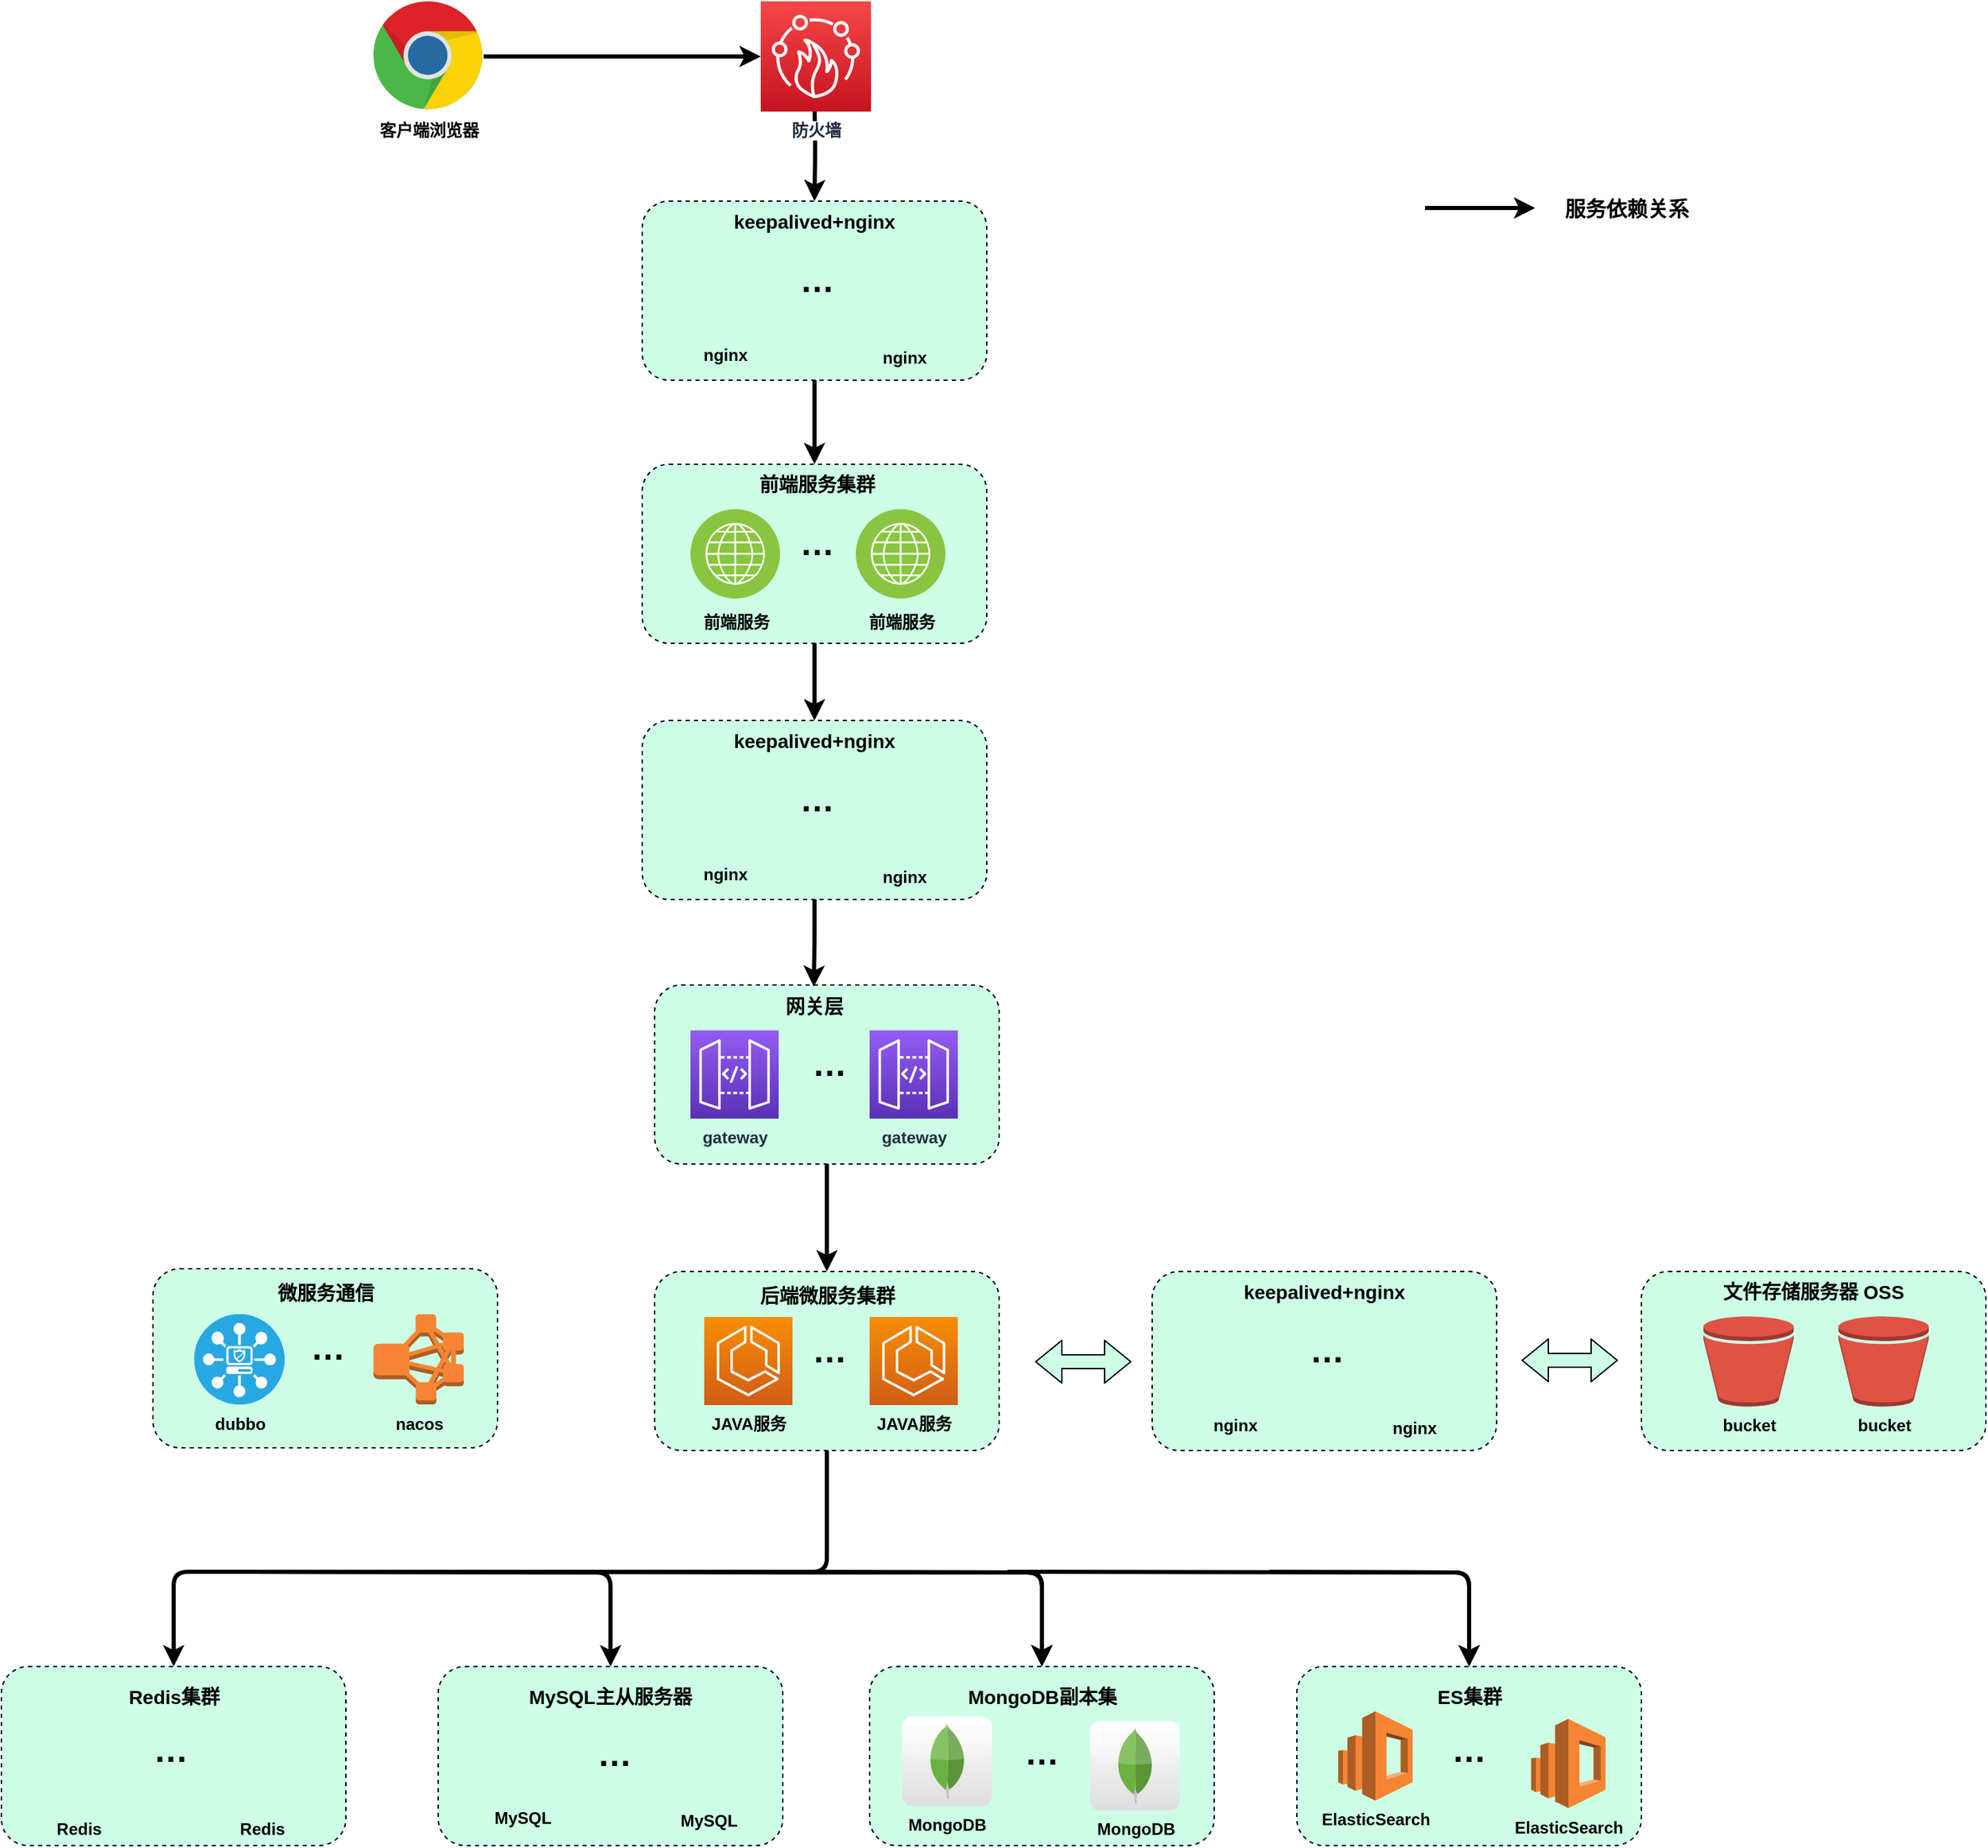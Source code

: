 <mxfile version="14.7.8" type="github">
  <diagram id="n0OsIZ7AkVCpwNTTr5zC" name="第 1 页">
    <mxGraphModel dx="1221" dy="615" grid="1" gridSize="10" guides="1" tooltips="1" connect="1" arrows="1" fold="1" page="0" pageScale="1" pageWidth="827" pageHeight="1169" math="0" shadow="0">
      <root>
        <mxCell id="0" />
        <mxCell id="1" parent="0" />
        <mxCell id="e40ZojxpMAdpVUB76Xx0-2" value="" style="rounded=1;whiteSpace=wrap;html=1;labelBackgroundColor=#ffffff;fontSize=12;dashed=1;fillColor=#CCFFE6;" vertex="1" parent="1">
          <mxGeometry x="1390" y="1012" width="250" height="130" as="geometry" />
        </mxCell>
        <mxCell id="e40ZojxpMAdpVUB76Xx0-4" value="" style="rounded=1;whiteSpace=wrap;html=1;labelBackgroundColor=#CCFFE6;fontSize=12;dashed=1;fillColor=#CCFFE6;" vertex="1" parent="1">
          <mxGeometry x="200" y="1298.7" width="250" height="130" as="geometry" />
        </mxCell>
        <mxCell id="e40ZojxpMAdpVUB76Xx0-5" value="" style="rounded=1;whiteSpace=wrap;html=1;labelBackgroundColor=#ffffff;fontSize=12;dashed=1;fillColor=#CCFFE6;" vertex="1" parent="1">
          <mxGeometry x="517" y="1298.7" width="250" height="130" as="geometry" />
        </mxCell>
        <mxCell id="e40ZojxpMAdpVUB76Xx0-6" value="" style="rounded=1;whiteSpace=wrap;html=1;labelBackgroundColor=#ffffff;fontSize=12;dashed=1;fillColor=#CCFFE6;" vertex="1" parent="1">
          <mxGeometry x="830" y="1298.7" width="250" height="130" as="geometry" />
        </mxCell>
        <mxCell id="e40ZojxpMAdpVUB76Xx0-7" value="" style="rounded=1;whiteSpace=wrap;html=1;labelBackgroundColor=#ffffff;fontSize=12;dashed=1;fillColor=#CCFFE6;" vertex="1" parent="1">
          <mxGeometry x="1140" y="1298.7" width="250" height="130" as="geometry" />
        </mxCell>
        <mxCell id="e40ZojxpMAdpVUB76Xx0-8" style="edgeStyle=orthogonalEdgeStyle;rounded=1;orthogonalLoop=1;jettySize=auto;html=1;entryX=0;entryY=0.5;entryDx=0;entryDy=0;entryPerimeter=0;strokeWidth=3;" edge="1" parent="1" source="e40ZojxpMAdpVUB76Xx0-9" target="e40ZojxpMAdpVUB76Xx0-11">
          <mxGeometry relative="1" as="geometry">
            <mxPoint x="760" y="120.3" as="targetPoint" />
          </mxGeometry>
        </mxCell>
        <mxCell id="e40ZojxpMAdpVUB76Xx0-9" value="&lt;b&gt;客户端浏览器&lt;/b&gt;" style="dashed=0;outlineConnect=0;html=1;align=center;labelPosition=center;verticalLabelPosition=bottom;verticalAlign=top;shape=mxgraph.weblogos.chrome" vertex="1" parent="1">
          <mxGeometry x="470" y="90" width="80" height="80" as="geometry" />
        </mxCell>
        <mxCell id="e40ZojxpMAdpVUB76Xx0-10" style="edgeStyle=orthogonalEdgeStyle;rounded=1;orthogonalLoop=1;jettySize=auto;html=1;strokeWidth=3;entryX=0.5;entryY=0;entryDx=0;entryDy=0;" edge="1" parent="1" target="e40ZojxpMAdpVUB76Xx0-46">
          <mxGeometry relative="1" as="geometry">
            <mxPoint x="790" y="160.3" as="sourcePoint" />
          </mxGeometry>
        </mxCell>
        <mxCell id="e40ZojxpMAdpVUB76Xx0-11" value="&lt;b&gt;防火墙&lt;/b&gt;" style="points=[[0,0,0],[0.25,0,0],[0.5,0,0],[0.75,0,0],[1,0,0],[0,1,0],[0.25,1,0],[0.5,1,0],[0.75,1,0],[1,1,0],[0,0.25,0],[0,0.5,0],[0,0.75,0],[1,0.25,0],[1,0.5,0],[1,0.75,0]];outlineConnect=0;fontColor=#232F3E;gradientColor=#F54749;gradientDirection=north;fillColor=#C7131F;strokeColor=#ffffff;dashed=0;verticalLabelPosition=bottom;verticalAlign=top;align=center;html=1;fontSize=12;fontStyle=0;aspect=fixed;shape=mxgraph.aws4.resourceIcon;resIcon=mxgraph.aws4.firewall_manager;labelBackgroundColor=#ffffff;" vertex="1" parent="1">
          <mxGeometry x="751" y="90" width="80" height="80" as="geometry" />
        </mxCell>
        <mxCell id="e40ZojxpMAdpVUB76Xx0-12" style="edgeStyle=orthogonalEdgeStyle;rounded=1;orthogonalLoop=1;jettySize=auto;html=1;exitX=0.5;exitY=1;exitDx=0;exitDy=0;exitPerimeter=0;entryX=0.5;entryY=0;entryDx=0;entryDy=0;strokeWidth=3;fontSize=12;" edge="1" parent="1" target="e40ZojxpMAdpVUB76Xx0-5">
          <mxGeometry relative="1" as="geometry">
            <mxPoint x="380" y="1230.0" as="sourcePoint" />
          </mxGeometry>
        </mxCell>
        <mxCell id="e40ZojxpMAdpVUB76Xx0-13" style="edgeStyle=orthogonalEdgeStyle;rounded=1;orthogonalLoop=1;jettySize=auto;html=1;exitX=0.5;exitY=1;exitDx=0;exitDy=0;exitPerimeter=0;entryX=0.5;entryY=0;entryDx=0;entryDy=0;strokeWidth=3;fontSize=12;" edge="1" parent="1" target="e40ZojxpMAdpVUB76Xx0-6">
          <mxGeometry relative="1" as="geometry">
            <mxPoint x="380" y="1230.0" as="sourcePoint" />
          </mxGeometry>
        </mxCell>
        <mxCell id="e40ZojxpMAdpVUB76Xx0-14" style="edgeStyle=orthogonalEdgeStyle;rounded=1;orthogonalLoop=1;jettySize=auto;html=1;exitX=0.5;exitY=1;exitDx=0;exitDy=0;exitPerimeter=0;entryX=0.5;entryY=0;entryDx=0;entryDy=0;strokeWidth=3;fontSize=12;" edge="1" parent="1" target="e40ZojxpMAdpVUB76Xx0-6">
          <mxGeometry relative="1" as="geometry">
            <mxPoint x="560" y="1230.0" as="sourcePoint" />
          </mxGeometry>
        </mxCell>
        <mxCell id="e40ZojxpMAdpVUB76Xx0-15" style="edgeStyle=orthogonalEdgeStyle;rounded=1;orthogonalLoop=1;jettySize=auto;html=1;exitX=0.5;exitY=1;exitDx=0;exitDy=0;exitPerimeter=0;entryX=0.5;entryY=0;entryDx=0;entryDy=0;strokeWidth=3;fontSize=12;" edge="1" parent="1" target="e40ZojxpMAdpVUB76Xx0-6">
          <mxGeometry relative="1" as="geometry">
            <mxPoint x="750" y="1230.0" as="sourcePoint" />
          </mxGeometry>
        </mxCell>
        <mxCell id="e40ZojxpMAdpVUB76Xx0-16" style="edgeStyle=orthogonalEdgeStyle;rounded=1;orthogonalLoop=1;jettySize=auto;html=1;exitX=0.5;exitY=1;exitDx=0;exitDy=0;exitPerimeter=0;entryX=0.5;entryY=0;entryDx=0;entryDy=0;strokeWidth=3;fontSize=12;" edge="1" parent="1" target="e40ZojxpMAdpVUB76Xx0-7">
          <mxGeometry relative="1" as="geometry">
            <mxPoint x="930" y="1230.0" as="sourcePoint" />
          </mxGeometry>
        </mxCell>
        <mxCell id="e40ZojxpMAdpVUB76Xx0-17" style="edgeStyle=orthogonalEdgeStyle;rounded=1;orthogonalLoop=1;jettySize=auto;html=1;exitX=0.5;exitY=1;exitDx=0;exitDy=0;exitPerimeter=0;entryX=0.5;entryY=0;entryDx=0;entryDy=0;strokeWidth=3;fontSize=12;" edge="1" parent="1" target="e40ZojxpMAdpVUB76Xx0-7">
          <mxGeometry relative="1" as="geometry">
            <mxPoint x="1120" y="1230.0" as="sourcePoint" />
          </mxGeometry>
        </mxCell>
        <mxCell id="e40ZojxpMAdpVUB76Xx0-18" value="Redis" style="shape=image;html=1;verticalAlign=top;verticalLabelPosition=bottom;labelBackgroundColor=none;imageAspect=0;aspect=fixed;image=https://cdn4.iconfinder.com/data/icons/redis-2/1451/Untitled-2-128.png;fontSize=12;fontStyle=1" vertex="1" parent="1">
          <mxGeometry x="222" y="1334.4" width="68.3" height="68.3" as="geometry" />
        </mxCell>
        <mxCell id="e40ZojxpMAdpVUB76Xx0-22" value="&lt;b&gt;MongoDB&lt;/b&gt;" style="dashed=0;outlineConnect=0;html=1;align=center;labelPosition=center;verticalLabelPosition=bottom;verticalAlign=top;shape=mxgraph.webicons.mongodb;gradientColor=#DFDEDE;labelBackgroundColor=none;fontSize=12;" vertex="1" parent="1">
          <mxGeometry x="853.7" y="1335" width="65" height="65" as="geometry" />
        </mxCell>
        <mxCell id="e40ZojxpMAdpVUB76Xx0-24" value="&lt;b style=&quot;font-size: 12px;&quot;&gt;ElasticSearch&lt;/b&gt;" style="outlineConnect=0;dashed=0;verticalLabelPosition=bottom;verticalAlign=top;align=center;html=1;shape=mxgraph.aws3.elasticsearch_service;fillColor=#F58534;gradientColor=none;labelBackgroundColor=none;fontSize=12;" vertex="1" parent="1">
          <mxGeometry x="1170" y="1331.3" width="54" height="64.8" as="geometry" />
        </mxCell>
        <mxCell id="e40ZojxpMAdpVUB76Xx0-26" style="edgeStyle=orthogonalEdgeStyle;rounded=1;orthogonalLoop=1;jettySize=auto;html=1;strokeWidth=3;fontSize=13;" edge="1" parent="1">
          <mxGeometry relative="1" as="geometry">
            <mxPoint x="1233" y="240" as="sourcePoint" />
            <mxPoint x="1313" y="240" as="targetPoint" />
          </mxGeometry>
        </mxCell>
        <mxCell id="e40ZojxpMAdpVUB76Xx0-27" value="服务依赖关系" style="text;html=1;strokeColor=none;fillColor=none;align=center;verticalAlign=middle;whiteSpace=wrap;rounded=0;dashed=1;labelBackgroundColor=#ffffff;fontSize=15;fontStyle=1" vertex="1" parent="1">
          <mxGeometry x="1329" y="230" width="101" height="20" as="geometry" />
        </mxCell>
        <mxCell id="e40ZojxpMAdpVUB76Xx0-31" value="…" style="text;html=1;strokeColor=none;fillColor=none;align=center;verticalAlign=middle;whiteSpace=wrap;rounded=0;dashed=1;labelBackgroundColor=none;fontSize=25;fontStyle=1" vertex="1" parent="1">
          <mxGeometry x="1245" y="1348.2" width="40" height="20" as="geometry" />
        </mxCell>
        <mxCell id="e40ZojxpMAdpVUB76Xx0-32" value="…" style="text;html=1;strokeColor=none;fillColor=none;align=center;verticalAlign=middle;whiteSpace=wrap;rounded=0;dashed=1;labelBackgroundColor=none;fontSize=25;fontStyle=1" vertex="1" parent="1">
          <mxGeometry x="935" y="1349.7" width="40" height="20" as="geometry" />
        </mxCell>
        <mxCell id="e40ZojxpMAdpVUB76Xx0-33" value="…" style="text;html=1;strokeColor=none;fillColor=none;align=center;verticalAlign=middle;whiteSpace=wrap;rounded=0;dashed=1;labelBackgroundColor=none;fontSize=25;fontStyle=1" vertex="1" parent="1">
          <mxGeometry x="625" y="1350.7" width="40" height="20" as="geometry" />
        </mxCell>
        <mxCell id="e40ZojxpMAdpVUB76Xx0-34" value="…" style="text;html=1;strokeColor=none;fillColor=none;align=center;verticalAlign=middle;whiteSpace=wrap;rounded=0;dashed=1;labelBackgroundColor=none;fontSize=25;fontStyle=1" vertex="1" parent="1">
          <mxGeometry x="303" y="1347.7" width="40" height="20" as="geometry" />
        </mxCell>
        <mxCell id="e40ZojxpMAdpVUB76Xx0-37" value="文件存储服务器 OSS" style="text;html=1;strokeColor=none;fillColor=none;align=center;verticalAlign=middle;whiteSpace=wrap;rounded=0;dashed=1;labelBackgroundColor=none;fontSize=14;fontStyle=1" vertex="1" parent="1">
          <mxGeometry x="1405" y="1017" width="220" height="20" as="geometry" />
        </mxCell>
        <mxCell id="e40ZojxpMAdpVUB76Xx0-38" value="" style="shape=flexArrow;endArrow=classic;startArrow=classic;html=1;strokeWidth=1;fontSize=14;shadow=0;sketch=0;fillColor=#CCFFE6;" edge="1" parent="1">
          <mxGeometry width="50" height="50" relative="1" as="geometry">
            <mxPoint x="950" y="1077.5" as="sourcePoint" />
            <mxPoint x="1020" y="1077.5" as="targetPoint" />
          </mxGeometry>
        </mxCell>
        <mxCell id="e40ZojxpMAdpVUB76Xx0-39" value="" style="shape=flexArrow;endArrow=classic;startArrow=classic;html=1;strokeWidth=1;fontSize=14;shadow=0;sketch=0;fillColor=#CCFFE6;" edge="1" parent="1">
          <mxGeometry width="50" height="50" relative="1" as="geometry">
            <mxPoint x="1303" y="1076.5" as="sourcePoint" />
            <mxPoint x="1373" y="1076.5" as="targetPoint" />
          </mxGeometry>
        </mxCell>
        <mxCell id="e40ZojxpMAdpVUB76Xx0-45" value="" style="group" vertex="1" connectable="0" parent="1">
          <mxGeometry x="665" y="235" width="250" height="130" as="geometry" />
        </mxCell>
        <mxCell id="e40ZojxpMAdpVUB76Xx0-46" value="" style="rounded=1;whiteSpace=wrap;html=1;labelBackgroundColor=#ffffff;fontSize=12;dashed=1;fillColor=#CCFFE6;" vertex="1" parent="e40ZojxpMAdpVUB76Xx0-45">
          <mxGeometry width="250" height="130" as="geometry" />
        </mxCell>
        <mxCell id="e40ZojxpMAdpVUB76Xx0-47" value="nginx" style="shape=image;html=1;verticalAlign=top;verticalLabelPosition=bottom;labelBackgroundColor=none;imageAspect=0;aspect=fixed;image=https://cdn4.iconfinder.com/data/icons/logos-brands-5/24/nginx-128.png;dashed=1;fillColor=#CCFFE6;fontSize=12;fontStyle=1" vertex="1" parent="e40ZojxpMAdpVUB76Xx0-45">
          <mxGeometry x="25" y="28.15" width="69.7" height="69.7" as="geometry" />
        </mxCell>
        <mxCell id="e40ZojxpMAdpVUB76Xx0-49" value="…" style="text;html=1;strokeColor=none;fillColor=none;align=center;verticalAlign=middle;whiteSpace=wrap;rounded=0;dashed=1;labelBackgroundColor=none;fontSize=25;fontStyle=1" vertex="1" parent="e40ZojxpMAdpVUB76Xx0-45">
          <mxGeometry x="107" y="46" width="40" height="20" as="geometry" />
        </mxCell>
        <mxCell id="e40ZojxpMAdpVUB76Xx0-61" value="&lt;b&gt;&lt;font style=&quot;font-size: 14px&quot;&gt;keepalived+nginx&lt;/font&gt;&lt;/b&gt;" style="text;html=1;strokeColor=none;fillColor=none;align=center;verticalAlign=middle;whiteSpace=wrap;rounded=0;" vertex="1" parent="e40ZojxpMAdpVUB76Xx0-45">
          <mxGeometry x="65" y="5" width="120" height="20" as="geometry" />
        </mxCell>
        <mxCell id="e40ZojxpMAdpVUB76Xx0-90" value="nginx" style="shape=image;html=1;verticalAlign=top;verticalLabelPosition=bottom;labelBackgroundColor=none;imageAspect=0;aspect=fixed;image=https://cdn4.iconfinder.com/data/icons/logos-brands-5/24/nginx-128.png;dashed=1;fillColor=#CCFFE6;fontSize=12;fontStyle=1" vertex="1" parent="e40ZojxpMAdpVUB76Xx0-45">
          <mxGeometry x="155" y="30.15" width="69.7" height="69.7" as="geometry" />
        </mxCell>
        <mxCell id="e40ZojxpMAdpVUB76Xx0-50" value="" style="group;labelBackgroundColor=none;" vertex="1" connectable="0" parent="1">
          <mxGeometry x="665" y="426" width="250" height="130" as="geometry" />
        </mxCell>
        <mxCell id="e40ZojxpMAdpVUB76Xx0-51" value="" style="rounded=1;whiteSpace=wrap;html=1;labelBackgroundColor=#ffffff;fontSize=12;dashed=1;fillColor=#CCFFE6;" vertex="1" parent="e40ZojxpMAdpVUB76Xx0-50">
          <mxGeometry width="250" height="130" as="geometry" />
        </mxCell>
        <mxCell id="e40ZojxpMAdpVUB76Xx0-52" value="…" style="text;html=1;strokeColor=none;fillColor=none;align=center;verticalAlign=middle;whiteSpace=wrap;rounded=0;dashed=1;labelBackgroundColor=none;fontSize=25;fontStyle=1" vertex="1" parent="e40ZojxpMAdpVUB76Xx0-50">
          <mxGeometry x="107" y="46" width="40" height="20" as="geometry" />
        </mxCell>
        <mxCell id="e40ZojxpMAdpVUB76Xx0-53" value="&lt;b&gt;&lt;font color=&quot;#000000&quot; style=&quot;background-color: rgb(204 , 255 , 230)&quot;&gt;前端服务&lt;/font&gt;&lt;/b&gt;" style="aspect=fixed;perimeter=ellipsePerimeter;html=1;align=center;shadow=0;dashed=0;fontColor=#4277BB;labelBackgroundColor=none;fontSize=12;spacingTop=3;image;image=img/lib/ibm/infrastructure/channels.svg;" vertex="1" parent="e40ZojxpMAdpVUB76Xx0-50">
          <mxGeometry x="35" y="32.5" width="65" height="65" as="geometry" />
        </mxCell>
        <mxCell id="e40ZojxpMAdpVUB76Xx0-80" value="&lt;b&gt;&lt;font style=&quot;font-size: 14px&quot;&gt;前端服务集群&lt;/font&gt;&lt;/b&gt;" style="text;html=1;strokeColor=none;fillColor=none;align=center;verticalAlign=middle;whiteSpace=wrap;rounded=0;" vertex="1" parent="e40ZojxpMAdpVUB76Xx0-50">
          <mxGeometry x="77" y="5" width="100" height="20" as="geometry" />
        </mxCell>
        <mxCell id="e40ZojxpMAdpVUB76Xx0-104" value="&lt;b&gt;&lt;font color=&quot;#000000&quot; style=&quot;background-color: rgb(204 , 255 , 230)&quot;&gt;前端服务&lt;/font&gt;&lt;/b&gt;" style="aspect=fixed;perimeter=ellipsePerimeter;html=1;align=center;shadow=0;dashed=0;fontColor=#4277BB;labelBackgroundColor=none;fontSize=12;spacingTop=3;image;image=img/lib/ibm/infrastructure/channels.svg;" vertex="1" parent="e40ZojxpMAdpVUB76Xx0-50">
          <mxGeometry x="155" y="32.5" width="65" height="65" as="geometry" />
        </mxCell>
        <mxCell id="e40ZojxpMAdpVUB76Xx0-55" value="" style="group" vertex="1" connectable="0" parent="1">
          <mxGeometry x="674" y="804" width="250" height="130" as="geometry" />
        </mxCell>
        <mxCell id="e40ZojxpMAdpVUB76Xx0-56" value="" style="rounded=1;whiteSpace=wrap;html=1;labelBackgroundColor=#ffffff;fontSize=12;dashed=1;fillColor=#CCFFE6;" vertex="1" parent="e40ZojxpMAdpVUB76Xx0-55">
          <mxGeometry width="250" height="130" as="geometry" />
        </mxCell>
        <mxCell id="e40ZojxpMAdpVUB76Xx0-57" value="…" style="text;html=1;strokeColor=none;fillColor=none;align=center;verticalAlign=middle;whiteSpace=wrap;rounded=0;dashed=1;labelBackgroundColor=none;fontSize=25;fontStyle=1" vertex="1" parent="e40ZojxpMAdpVUB76Xx0-55">
          <mxGeometry x="107" y="46" width="40" height="20" as="geometry" />
        </mxCell>
        <mxCell id="e40ZojxpMAdpVUB76Xx0-58" value="gateway" style="points=[[0,0,0],[0.25,0,0],[0.5,0,0],[0.75,0,0],[1,0,0],[0,1,0],[0.25,1,0],[0.5,1,0],[0.75,1,0],[1,1,0],[0,0.25,0],[0,0.5,0],[0,0.75,0],[1,0.25,0],[1,0.5,0],[1,0.75,0]];outlineConnect=0;fontColor=#232F3E;gradientColor=#945DF2;gradientDirection=north;fillColor=#5A30B5;strokeColor=#ffffff;dashed=0;verticalLabelPosition=bottom;verticalAlign=top;align=center;html=1;fontSize=12;fontStyle=1;aspect=fixed;shape=mxgraph.aws4.resourceIcon;resIcon=mxgraph.aws4.api_gateway;labelBorderColor=none;labelBackgroundColor=none;" vertex="1" parent="e40ZojxpMAdpVUB76Xx0-55">
          <mxGeometry x="26" y="33" width="64" height="64" as="geometry" />
        </mxCell>
        <mxCell id="e40ZojxpMAdpVUB76Xx0-105" value="gateway" style="points=[[0,0,0],[0.25,0,0],[0.5,0,0],[0.75,0,0],[1,0,0],[0,1,0],[0.25,1,0],[0.5,1,0],[0.75,1,0],[1,1,0],[0,0.25,0],[0,0.5,0],[0,0.75,0],[1,0.25,0],[1,0.5,0],[1,0.75,0]];outlineConnect=0;fontColor=#232F3E;gradientColor=#945DF2;gradientDirection=north;fillColor=#5A30B5;strokeColor=#ffffff;dashed=0;verticalLabelPosition=bottom;verticalAlign=top;align=center;html=1;fontSize=12;fontStyle=1;aspect=fixed;shape=mxgraph.aws4.resourceIcon;resIcon=mxgraph.aws4.api_gateway;labelBorderColor=none;labelBackgroundColor=none;" vertex="1" parent="e40ZojxpMAdpVUB76Xx0-55">
          <mxGeometry x="156" y="33" width="64" height="64" as="geometry" />
        </mxCell>
        <mxCell id="e40ZojxpMAdpVUB76Xx0-60" style="edgeStyle=orthogonalEdgeStyle;rounded=1;orthogonalLoop=1;jettySize=auto;html=1;strokeWidth=3;entryX=0.5;entryY=0;entryDx=0;entryDy=0;exitX=0.5;exitY=1;exitDx=0;exitDy=0;" edge="1" parent="1" source="e40ZojxpMAdpVUB76Xx0-46" target="e40ZojxpMAdpVUB76Xx0-51">
          <mxGeometry relative="1" as="geometry">
            <mxPoint x="800" y="170.3" as="sourcePoint" />
            <mxPoint x="800" y="245" as="targetPoint" />
          </mxGeometry>
        </mxCell>
        <mxCell id="e40ZojxpMAdpVUB76Xx0-68" style="edgeStyle=orthogonalEdgeStyle;rounded=1;orthogonalLoop=1;jettySize=auto;html=1;strokeWidth=3;entryX=0.5;entryY=0;entryDx=0;entryDy=0;exitX=0.5;exitY=1;exitDx=0;exitDy=0;" edge="1" parent="1" source="e40ZojxpMAdpVUB76Xx0-51" target="e40ZojxpMAdpVUB76Xx0-92">
          <mxGeometry relative="1" as="geometry">
            <mxPoint x="800" y="361" as="sourcePoint" />
            <mxPoint x="790" y="614" as="targetPoint" />
          </mxGeometry>
        </mxCell>
        <mxCell id="e40ZojxpMAdpVUB76Xx0-69" style="edgeStyle=orthogonalEdgeStyle;rounded=1;orthogonalLoop=1;jettySize=auto;html=1;strokeWidth=3;entryX=0.462;entryY=0.01;entryDx=0;entryDy=0;exitX=0.5;exitY=1;exitDx=0;exitDy=0;entryPerimeter=0;" edge="1" parent="1" source="e40ZojxpMAdpVUB76Xx0-92" target="e40ZojxpMAdpVUB76Xx0-56">
          <mxGeometry relative="1" as="geometry">
            <mxPoint x="790" y="744.0" as="sourcePoint" />
            <mxPoint x="800" y="624" as="targetPoint" />
          </mxGeometry>
        </mxCell>
        <mxCell id="e40ZojxpMAdpVUB76Xx0-70" value="&lt;b&gt;&lt;font style=&quot;font-size: 14px&quot;&gt;网关层&lt;/font&gt;&lt;/b&gt;" style="text;html=1;strokeColor=none;fillColor=none;align=center;verticalAlign=middle;whiteSpace=wrap;rounded=0;" vertex="1" parent="1">
          <mxGeometry x="740" y="810" width="100" height="20" as="geometry" />
        </mxCell>
        <mxCell id="e40ZojxpMAdpVUB76Xx0-71" value="" style="group" vertex="1" connectable="0" parent="1">
          <mxGeometry x="674" y="1012" width="250" height="130" as="geometry" />
        </mxCell>
        <mxCell id="e40ZojxpMAdpVUB76Xx0-72" value="" style="rounded=1;whiteSpace=wrap;html=1;labelBackgroundColor=#ffffff;fontSize=12;dashed=1;fillColor=#CCFFE6;" vertex="1" parent="e40ZojxpMAdpVUB76Xx0-71">
          <mxGeometry width="250" height="130" as="geometry" />
        </mxCell>
        <mxCell id="e40ZojxpMAdpVUB76Xx0-73" value="…" style="text;html=1;strokeColor=none;fillColor=none;align=center;verticalAlign=middle;whiteSpace=wrap;rounded=0;dashed=1;labelBackgroundColor=none;fontSize=25;fontStyle=1" vertex="1" parent="e40ZojxpMAdpVUB76Xx0-71">
          <mxGeometry x="107" y="46" width="40" height="20" as="geometry" />
        </mxCell>
        <mxCell id="e40ZojxpMAdpVUB76Xx0-74" value="&lt;b&gt;&lt;font color=&quot;#000000&quot;&gt;JAVA服务&lt;/font&gt;&lt;/b&gt;" style="points=[[0,0,0],[0.25,0,0],[0.5,0,0],[0.75,0,0],[1,0,0],[0,1,0],[0.25,1,0],[0.5,1,0],[0.75,1,0],[1,1,0],[0,0.25,0],[0,0.5,0],[0,0.75,0],[1,0.25,0],[1,0.5,0],[1,0.75,0]];outlineConnect=0;fontColor=#232F3E;gradientColor=#F78E04;gradientDirection=north;fillColor=#D05C17;strokeColor=#ffffff;dashed=0;verticalLabelPosition=bottom;verticalAlign=top;align=center;html=1;fontSize=12;fontStyle=0;aspect=fixed;shape=mxgraph.aws4.resourceIcon;resIcon=mxgraph.aws4.ecs;labelBackgroundColor=none;" vertex="1" parent="e40ZojxpMAdpVUB76Xx0-71">
          <mxGeometry x="36" y="33" width="64" height="64" as="geometry" />
        </mxCell>
        <mxCell id="e40ZojxpMAdpVUB76Xx0-76" value="&lt;b&gt;&lt;font style=&quot;font-size: 14px&quot;&gt;后端微服务集群&lt;/font&gt;&lt;/b&gt;" style="text;html=1;strokeColor=none;fillColor=none;align=center;verticalAlign=middle;whiteSpace=wrap;rounded=0;" vertex="1" parent="e40ZojxpMAdpVUB76Xx0-71">
          <mxGeometry x="67.5" y="8" width="115" height="20" as="geometry" />
        </mxCell>
        <mxCell id="e40ZojxpMAdpVUB76Xx0-107" value="&lt;b&gt;&lt;font color=&quot;#000000&quot;&gt;JAVA服务&lt;/font&gt;&lt;/b&gt;" style="points=[[0,0,0],[0.25,0,0],[0.5,0,0],[0.75,0,0],[1,0,0],[0,1,0],[0.25,1,0],[0.5,1,0],[0.75,1,0],[1,1,0],[0,0.25,0],[0,0.5,0],[0,0.75,0],[1,0.25,0],[1,0.5,0],[1,0.75,0]];outlineConnect=0;fontColor=#232F3E;gradientColor=#F78E04;gradientDirection=north;fillColor=#D05C17;strokeColor=#ffffff;dashed=0;verticalLabelPosition=bottom;verticalAlign=top;align=center;html=1;fontSize=12;fontStyle=0;aspect=fixed;shape=mxgraph.aws4.resourceIcon;resIcon=mxgraph.aws4.ecs;labelBackgroundColor=none;" vertex="1" parent="e40ZojxpMAdpVUB76Xx0-71">
          <mxGeometry x="156" y="33" width="64" height="64" as="geometry" />
        </mxCell>
        <mxCell id="e40ZojxpMAdpVUB76Xx0-78" style="edgeStyle=orthogonalEdgeStyle;rounded=1;orthogonalLoop=1;jettySize=auto;html=1;strokeWidth=3;entryX=0.5;entryY=0;entryDx=0;entryDy=0;exitX=0.5;exitY=1;exitDx=0;exitDy=0;" edge="1" parent="1" source="e40ZojxpMAdpVUB76Xx0-56" target="e40ZojxpMAdpVUB76Xx0-72">
          <mxGeometry relative="1" as="geometry">
            <mxPoint x="800" y="754.0" as="sourcePoint" />
            <mxPoint x="799.5" y="815.3" as="targetPoint" />
          </mxGeometry>
        </mxCell>
        <mxCell id="e40ZojxpMAdpVUB76Xx0-79" style="edgeStyle=orthogonalEdgeStyle;rounded=1;orthogonalLoop=1;jettySize=auto;html=1;strokeWidth=3;exitX=0.5;exitY=1;exitDx=0;exitDy=0;entryX=0.5;entryY=0;entryDx=0;entryDy=0;" edge="1" parent="1" source="e40ZojxpMAdpVUB76Xx0-72" target="e40ZojxpMAdpVUB76Xx0-4">
          <mxGeometry relative="1" as="geometry">
            <mxPoint x="809" y="944.0" as="sourcePoint" />
            <mxPoint x="310" y="1200" as="targetPoint" />
            <Array as="points">
              <mxPoint x="799" y="1230" />
              <mxPoint x="325" y="1230" />
            </Array>
          </mxGeometry>
        </mxCell>
        <mxCell id="e40ZojxpMAdpVUB76Xx0-81" value="&lt;b&gt;bucket&lt;/b&gt;" style="outlineConnect=0;dashed=0;verticalLabelPosition=bottom;verticalAlign=top;align=center;html=1;shape=mxgraph.aws3.bucket;fillColor=#E05243;gradientColor=none;" vertex="1" parent="1">
          <mxGeometry x="1435" y="1044.5" width="65.5" height="65.5" as="geometry" />
        </mxCell>
        <mxCell id="e40ZojxpMAdpVUB76Xx0-84" value="&lt;b&gt;bucket&lt;/b&gt;" style="outlineConnect=0;dashed=0;verticalLabelPosition=bottom;verticalAlign=top;align=center;html=1;shape=mxgraph.aws3.bucket;fillColor=#E05243;gradientColor=none;" vertex="1" parent="1">
          <mxGeometry x="1533" y="1044.5" width="65.5" height="65.5" as="geometry" />
        </mxCell>
        <mxCell id="e40ZojxpMAdpVUB76Xx0-91" value="" style="group" vertex="1" connectable="0" parent="1">
          <mxGeometry x="665" y="612" width="250" height="130" as="geometry" />
        </mxCell>
        <mxCell id="e40ZojxpMAdpVUB76Xx0-92" value="" style="rounded=1;whiteSpace=wrap;html=1;labelBackgroundColor=#ffffff;fontSize=12;dashed=1;fillColor=#CCFFE6;" vertex="1" parent="e40ZojxpMAdpVUB76Xx0-91">
          <mxGeometry width="250" height="130" as="geometry" />
        </mxCell>
        <mxCell id="e40ZojxpMAdpVUB76Xx0-93" value="nginx" style="shape=image;html=1;verticalAlign=top;verticalLabelPosition=bottom;labelBackgroundColor=none;imageAspect=0;aspect=fixed;image=https://cdn4.iconfinder.com/data/icons/logos-brands-5/24/nginx-128.png;dashed=1;fillColor=#CCFFE6;fontSize=12;fontStyle=1" vertex="1" parent="e40ZojxpMAdpVUB76Xx0-91">
          <mxGeometry x="25" y="28.15" width="69.7" height="69.7" as="geometry" />
        </mxCell>
        <mxCell id="e40ZojxpMAdpVUB76Xx0-94" value="…" style="text;html=1;strokeColor=none;fillColor=none;align=center;verticalAlign=middle;whiteSpace=wrap;rounded=0;dashed=1;labelBackgroundColor=none;fontSize=25;fontStyle=1" vertex="1" parent="e40ZojxpMAdpVUB76Xx0-91">
          <mxGeometry x="107" y="46" width="40" height="20" as="geometry" />
        </mxCell>
        <mxCell id="e40ZojxpMAdpVUB76Xx0-95" value="&lt;b&gt;&lt;font style=&quot;font-size: 14px&quot;&gt;keepalived+nginx&lt;/font&gt;&lt;/b&gt;" style="text;html=1;strokeColor=none;fillColor=none;align=center;verticalAlign=middle;whiteSpace=wrap;rounded=0;" vertex="1" parent="e40ZojxpMAdpVUB76Xx0-91">
          <mxGeometry x="65" y="5" width="120" height="20" as="geometry" />
        </mxCell>
        <mxCell id="e40ZojxpMAdpVUB76Xx0-96" value="nginx" style="shape=image;html=1;verticalAlign=top;verticalLabelPosition=bottom;labelBackgroundColor=none;imageAspect=0;aspect=fixed;image=https://cdn4.iconfinder.com/data/icons/logos-brands-5/24/nginx-128.png;dashed=1;fillColor=#CCFFE6;fontSize=12;fontStyle=1" vertex="1" parent="e40ZojxpMAdpVUB76Xx0-91">
          <mxGeometry x="155" y="30.15" width="69.7" height="69.7" as="geometry" />
        </mxCell>
        <mxCell id="e40ZojxpMAdpVUB76Xx0-98" value="" style="group" vertex="1" connectable="0" parent="1">
          <mxGeometry x="1035" y="1012" width="250" height="130" as="geometry" />
        </mxCell>
        <mxCell id="e40ZojxpMAdpVUB76Xx0-99" value="" style="rounded=1;whiteSpace=wrap;html=1;labelBackgroundColor=#ffffff;fontSize=12;dashed=1;fillColor=#CCFFE6;" vertex="1" parent="e40ZojxpMAdpVUB76Xx0-98">
          <mxGeometry width="250" height="130" as="geometry" />
        </mxCell>
        <mxCell id="e40ZojxpMAdpVUB76Xx0-100" value="nginx" style="shape=image;html=1;verticalAlign=top;verticalLabelPosition=bottom;labelBackgroundColor=none;imageAspect=0;aspect=fixed;image=https://cdn4.iconfinder.com/data/icons/logos-brands-5/24/nginx-128.png;dashed=1;fillColor=#CCFFE6;fontSize=12;fontStyle=1" vertex="1" parent="e40ZojxpMAdpVUB76Xx0-98">
          <mxGeometry x="25" y="28.15" width="69.7" height="69.7" as="geometry" />
        </mxCell>
        <mxCell id="e40ZojxpMAdpVUB76Xx0-101" value="…" style="text;html=1;strokeColor=none;fillColor=none;align=center;verticalAlign=middle;whiteSpace=wrap;rounded=0;dashed=1;labelBackgroundColor=none;fontSize=25;fontStyle=1" vertex="1" parent="e40ZojxpMAdpVUB76Xx0-98">
          <mxGeometry x="107" y="46" width="40" height="20" as="geometry" />
        </mxCell>
        <mxCell id="e40ZojxpMAdpVUB76Xx0-102" value="&lt;b&gt;&lt;font style=&quot;font-size: 14px&quot;&gt;keepalived+nginx&lt;/font&gt;&lt;/b&gt;" style="text;html=1;strokeColor=none;fillColor=none;align=center;verticalAlign=middle;whiteSpace=wrap;rounded=0;" vertex="1" parent="e40ZojxpMAdpVUB76Xx0-98">
          <mxGeometry x="65" y="5" width="120" height="20" as="geometry" />
        </mxCell>
        <mxCell id="e40ZojxpMAdpVUB76Xx0-103" value="nginx" style="shape=image;html=1;verticalAlign=top;verticalLabelPosition=bottom;labelBackgroundColor=none;imageAspect=0;aspect=fixed;image=https://cdn4.iconfinder.com/data/icons/logos-brands-5/24/nginx-128.png;dashed=1;fillColor=#CCFFE6;fontSize=12;fontStyle=1" vertex="1" parent="e40ZojxpMAdpVUB76Xx0-98">
          <mxGeometry x="155" y="30.15" width="69.7" height="69.7" as="geometry" />
        </mxCell>
        <mxCell id="e40ZojxpMAdpVUB76Xx0-108" value="" style="group" vertex="1" connectable="0" parent="1">
          <mxGeometry x="310" y="1010" width="250" height="130" as="geometry" />
        </mxCell>
        <mxCell id="e40ZojxpMAdpVUB76Xx0-109" value="" style="rounded=1;whiteSpace=wrap;html=1;labelBackgroundColor=#ffffff;fontSize=12;dashed=1;fillColor=#CCFFE6;" vertex="1" parent="e40ZojxpMAdpVUB76Xx0-108">
          <mxGeometry width="250" height="130" as="geometry" />
        </mxCell>
        <mxCell id="e40ZojxpMAdpVUB76Xx0-110" value="…" style="text;html=1;strokeColor=none;fillColor=none;align=center;verticalAlign=middle;whiteSpace=wrap;rounded=0;dashed=1;labelBackgroundColor=none;fontSize=25;fontStyle=1" vertex="1" parent="e40ZojxpMAdpVUB76Xx0-108">
          <mxGeometry x="107" y="46" width="40" height="20" as="geometry" />
        </mxCell>
        <mxCell id="e40ZojxpMAdpVUB76Xx0-112" value="&lt;span style=&quot;font-size: 14px&quot;&gt;&lt;b&gt;微服务通信&lt;/b&gt;&lt;/span&gt;" style="text;html=1;strokeColor=none;fillColor=none;align=center;verticalAlign=middle;whiteSpace=wrap;rounded=0;" vertex="1" parent="e40ZojxpMAdpVUB76Xx0-108">
          <mxGeometry x="67.5" y="8" width="115" height="20" as="geometry" />
        </mxCell>
        <mxCell id="e40ZojxpMAdpVUB76Xx0-28" value="&lt;span style=&quot;font-size: 12px&quot;&gt;dubbo&lt;/span&gt;" style="fillColor=#28A8E0;verticalLabelPosition=bottom;html=1;strokeColor=#ffffff;verticalAlign=top;align=center;points=[[0.145,0.145,0],[0.5,0,0],[0.855,0.145,0],[1,0.5,0],[0.855,0.855,0],[0.5,1,0],[0.145,0.855,0],[0,0.5,0]];pointerEvents=1;shape=mxgraph.cisco_safe.compositeIcon;bgIcon=ellipse;resIcon=mxgraph.cisco_safe.capability.distributed_denial_of_service_protection;dashed=1;labelBackgroundColor=none;fontSize=12;fontStyle=1" vertex="1" parent="e40ZojxpMAdpVUB76Xx0-108">
          <mxGeometry x="30" y="33" width="65.5" height="65.5" as="geometry" />
        </mxCell>
        <mxCell id="e40ZojxpMAdpVUB76Xx0-29" value="&lt;b&gt;nacos&lt;/b&gt;" style="outlineConnect=0;dashed=0;verticalLabelPosition=bottom;verticalAlign=top;align=center;html=1;shape=mxgraph.aws3.emr_cluster;fillColor=#F58534;gradientColor=none;labelBackgroundColor=none;fontSize=12;" vertex="1" parent="e40ZojxpMAdpVUB76Xx0-108">
          <mxGeometry x="160" y="33" width="65.5" height="65.5" as="geometry" />
        </mxCell>
        <mxCell id="e40ZojxpMAdpVUB76Xx0-114" value="&lt;b&gt;MySQL&lt;/b&gt;" style="shape=image;html=1;verticalAlign=top;verticalLabelPosition=bottom;labelBackgroundColor=none;imageAspect=0;aspect=fixed;image=https://cdn4.iconfinder.com/data/icons/logos-3/181/MySQL-128.png;fontSize=12;" vertex="1" parent="1">
          <mxGeometry x="685" y="1341.65" width="55" height="55" as="geometry" />
        </mxCell>
        <mxCell id="e40ZojxpMAdpVUB76Xx0-115" value="&lt;span style=&quot;font-size: 14px&quot;&gt;&lt;b&gt;MySQL主从服务器&lt;/b&gt;&lt;/span&gt;" style="text;html=1;strokeColor=none;fillColor=none;align=center;verticalAlign=middle;whiteSpace=wrap;rounded=0;" vertex="1" parent="1">
          <mxGeometry x="579.25" y="1311.3" width="125.5" height="20" as="geometry" />
        </mxCell>
        <mxCell id="e40ZojxpMAdpVUB76Xx0-116" value="Redis" style="shape=image;html=1;verticalAlign=top;verticalLabelPosition=bottom;labelBackgroundColor=none;imageAspect=0;aspect=fixed;image=https://cdn4.iconfinder.com/data/icons/redis-2/1451/Untitled-2-128.png;fontSize=12;fontStyle=1" vertex="1" parent="1">
          <mxGeometry x="355" y="1335" width="68.3" height="68.3" as="geometry" />
        </mxCell>
        <mxCell id="e40ZojxpMAdpVUB76Xx0-117" value="&lt;span style=&quot;font-size: 14px&quot;&gt;&lt;b&gt;Redis集群&lt;/b&gt;&lt;/span&gt;" style="text;html=1;strokeColor=none;fillColor=none;align=center;verticalAlign=middle;whiteSpace=wrap;rounded=0;" vertex="1" parent="1">
          <mxGeometry x="267.5" y="1311.3" width="115" height="20" as="geometry" />
        </mxCell>
        <mxCell id="e40ZojxpMAdpVUB76Xx0-119" value="&lt;span style=&quot;font-size: 14px&quot;&gt;&lt;b&gt;MongoDB副本集&lt;/b&gt;&lt;/span&gt;" style="text;html=1;strokeColor=none;fillColor=none;align=center;verticalAlign=middle;whiteSpace=wrap;rounded=0;" vertex="1" parent="1">
          <mxGeometry x="897.5" y="1311.3" width="115" height="20" as="geometry" />
        </mxCell>
        <mxCell id="e40ZojxpMAdpVUB76Xx0-120" value="&lt;b&gt;MongoDB&lt;/b&gt;" style="dashed=0;outlineConnect=0;html=1;align=center;labelPosition=center;verticalLabelPosition=bottom;verticalAlign=top;shape=mxgraph.webicons.mongodb;gradientColor=#DFDEDE;labelBackgroundColor=none;fontSize=12;" vertex="1" parent="1">
          <mxGeometry x="990" y="1338.3" width="65" height="65" as="geometry" />
        </mxCell>
        <mxCell id="e40ZojxpMAdpVUB76Xx0-121" value="&lt;b style=&quot;font-size: 12px;&quot;&gt;ElasticSearch&lt;/b&gt;" style="outlineConnect=0;dashed=0;verticalLabelPosition=bottom;verticalAlign=top;align=center;html=1;shape=mxgraph.aws3.elasticsearch_service;fillColor=#F58534;gradientColor=none;labelBackgroundColor=none;fontSize=12;" vertex="1" parent="1">
          <mxGeometry x="1310" y="1336.75" width="54" height="64.8" as="geometry" />
        </mxCell>
        <mxCell id="e40ZojxpMAdpVUB76Xx0-124" value="&lt;span style=&quot;font-size: 14px&quot;&gt;&lt;b&gt;ES集群&lt;/b&gt;&lt;/span&gt;" style="text;html=1;strokeColor=none;fillColor=none;align=center;verticalAlign=middle;whiteSpace=wrap;rounded=0;" vertex="1" parent="1">
          <mxGeometry x="1207.5" y="1311.3" width="115" height="20" as="geometry" />
        </mxCell>
        <mxCell id="e40ZojxpMAdpVUB76Xx0-182" value="&lt;b&gt;MySQL&lt;/b&gt;" style="shape=image;html=1;verticalAlign=top;verticalLabelPosition=bottom;labelBackgroundColor=none;imageAspect=0;aspect=fixed;image=https://cdn4.iconfinder.com/data/icons/logos-3/181/MySQL-128.png;fontSize=12;" vertex="1" parent="1">
          <mxGeometry x="550" y="1340" width="55" height="55" as="geometry" />
        </mxCell>
      </root>
    </mxGraphModel>
  </diagram>
</mxfile>
